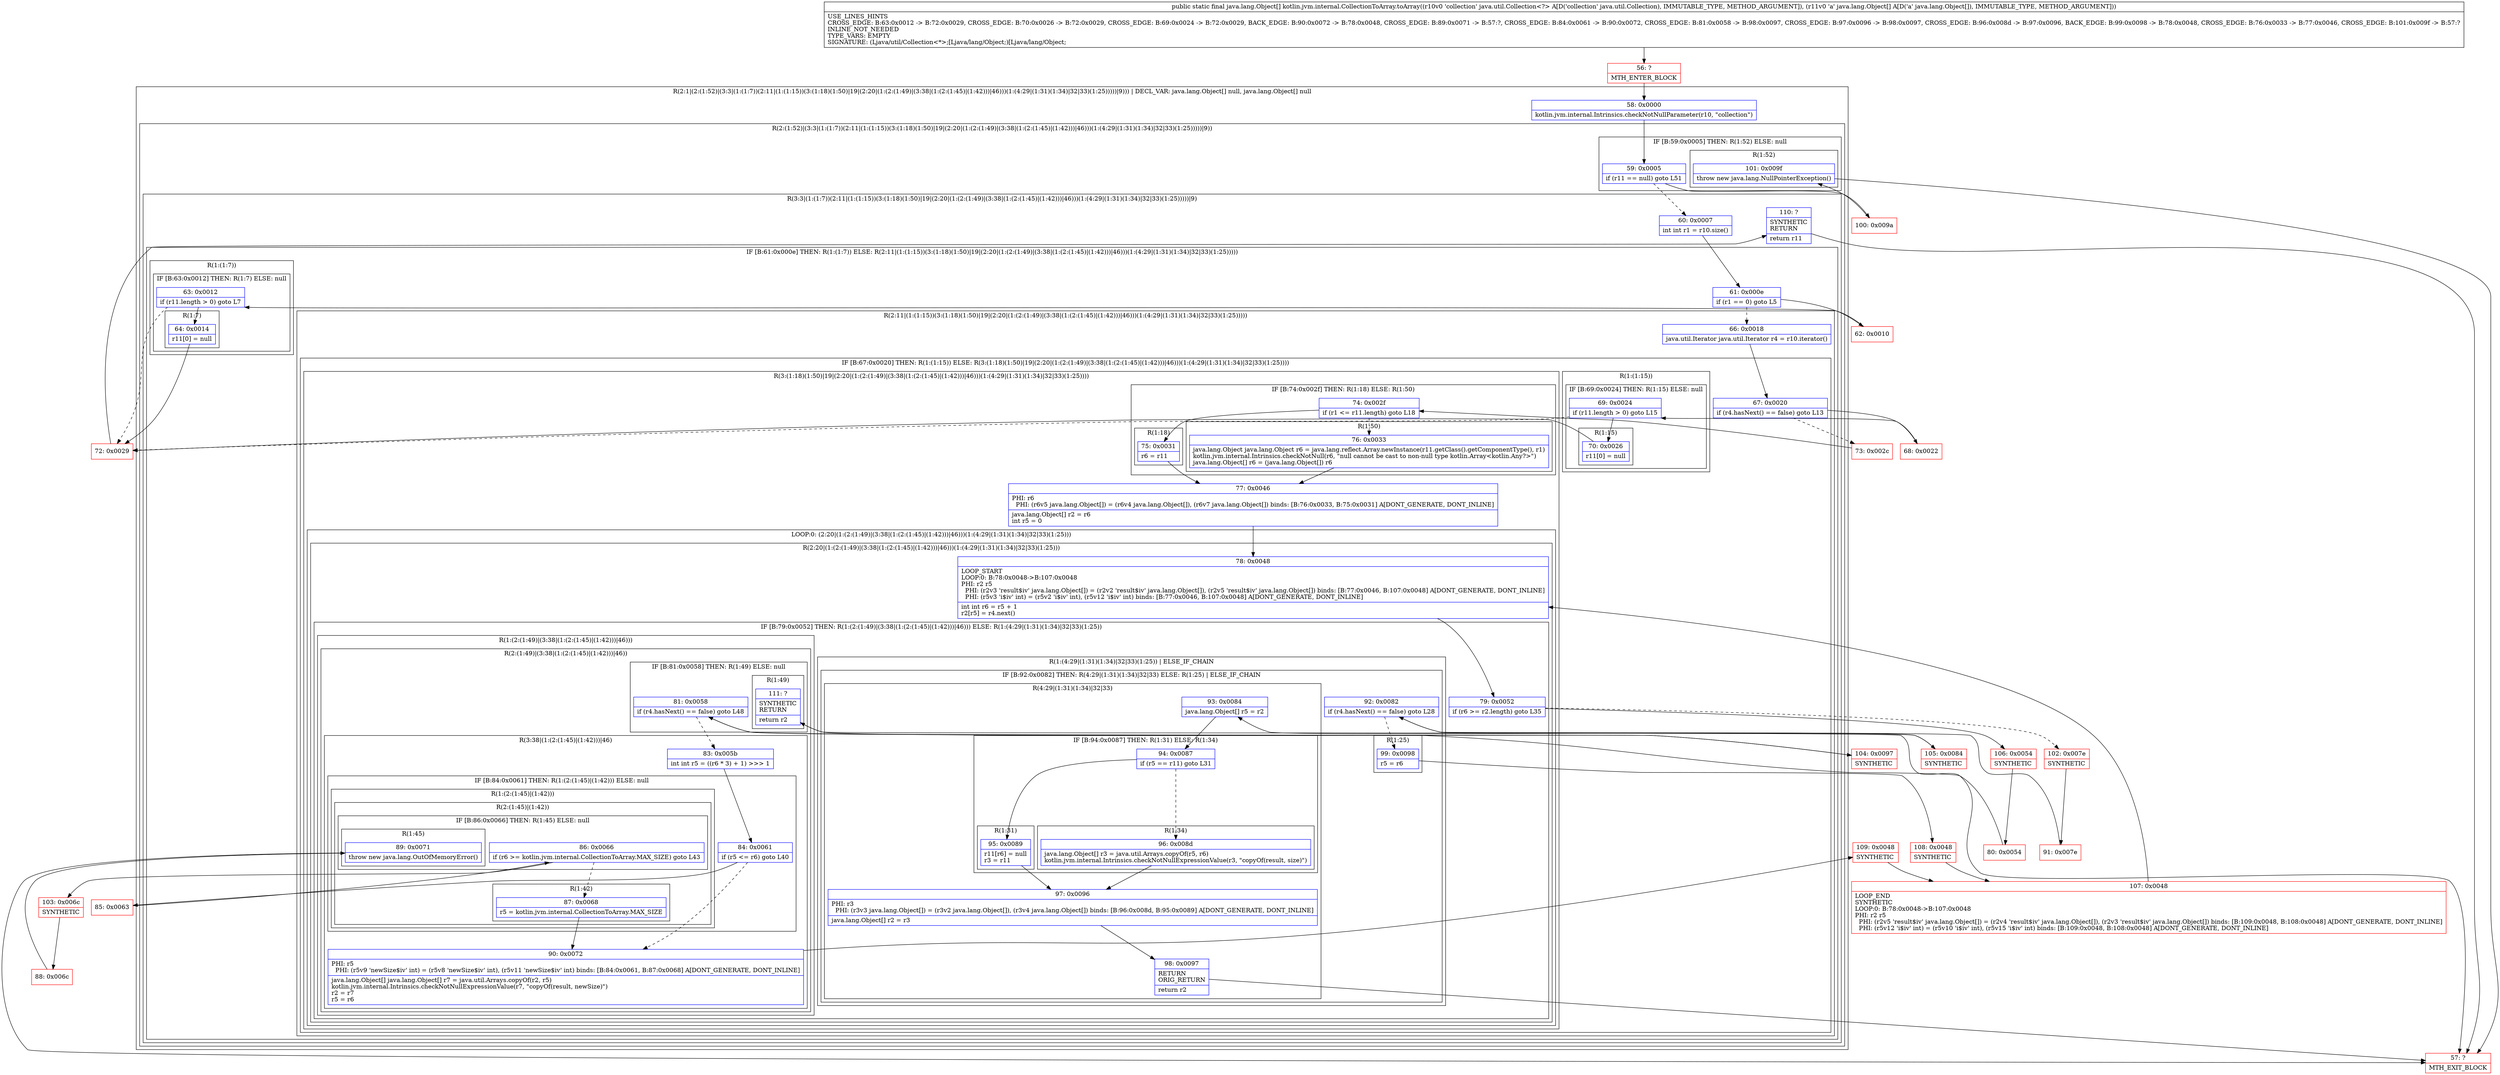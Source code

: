 digraph "CFG forkotlin.jvm.internal.CollectionToArray.toArray(Ljava\/util\/Collection;[Ljava\/lang\/Object;)[Ljava\/lang\/Object;" {
subgraph cluster_Region_1481919798 {
label = "R(2:1|(2:(1:52)|(3:3|(1:(1:7))(2:11|(1:(1:15))(3:(1:18)(1:50)|19|(2:20|(1:(2:(1:49)|(3:38|(1:(2:(1:45)|(1:42)))|46)))(1:(4:29|(1:31)(1:34)|32|33)(1:25)))))|9))) | DECL_VAR: java.lang.Object[] null, java.lang.Object[] null\l";
node [shape=record,color=blue];
Node_58 [shape=record,label="{58\:\ 0x0000|kotlin.jvm.internal.Intrinsics.checkNotNullParameter(r10, \"collection\")\l}"];
subgraph cluster_Region_572534788 {
label = "R(2:(1:52)|(3:3|(1:(1:7))(2:11|(1:(1:15))(3:(1:18)(1:50)|19|(2:20|(1:(2:(1:49)|(3:38|(1:(2:(1:45)|(1:42)))|46)))(1:(4:29|(1:31)(1:34)|32|33)(1:25)))))|9))";
node [shape=record,color=blue];
subgraph cluster_IfRegion_1683229866 {
label = "IF [B:59:0x0005] THEN: R(1:52) ELSE: null";
node [shape=record,color=blue];
Node_59 [shape=record,label="{59\:\ 0x0005|if (r11 == null) goto L51\l}"];
subgraph cluster_Region_938441739 {
label = "R(1:52)";
node [shape=record,color=blue];
Node_101 [shape=record,label="{101\:\ 0x009f|throw new java.lang.NullPointerException()\l}"];
}
}
subgraph cluster_Region_537048775 {
label = "R(3:3|(1:(1:7))(2:11|(1:(1:15))(3:(1:18)(1:50)|19|(2:20|(1:(2:(1:49)|(3:38|(1:(2:(1:45)|(1:42)))|46)))(1:(4:29|(1:31)(1:34)|32|33)(1:25)))))|9)";
node [shape=record,color=blue];
Node_60 [shape=record,label="{60\:\ 0x0007|int int r1 = r10.size()\l}"];
subgraph cluster_IfRegion_1357505738 {
label = "IF [B:61:0x000e] THEN: R(1:(1:7)) ELSE: R(2:11|(1:(1:15))(3:(1:18)(1:50)|19|(2:20|(1:(2:(1:49)|(3:38|(1:(2:(1:45)|(1:42)))|46)))(1:(4:29|(1:31)(1:34)|32|33)(1:25)))))";
node [shape=record,color=blue];
Node_61 [shape=record,label="{61\:\ 0x000e|if (r1 == 0) goto L5\l}"];
subgraph cluster_Region_1302903357 {
label = "R(1:(1:7))";
node [shape=record,color=blue];
subgraph cluster_IfRegion_1848312732 {
label = "IF [B:63:0x0012] THEN: R(1:7) ELSE: null";
node [shape=record,color=blue];
Node_63 [shape=record,label="{63\:\ 0x0012|if (r11.length \> 0) goto L7\l}"];
subgraph cluster_Region_719217583 {
label = "R(1:7)";
node [shape=record,color=blue];
Node_64 [shape=record,label="{64\:\ 0x0014|r11[0] = null\l}"];
}
}
}
subgraph cluster_Region_213439247 {
label = "R(2:11|(1:(1:15))(3:(1:18)(1:50)|19|(2:20|(1:(2:(1:49)|(3:38|(1:(2:(1:45)|(1:42)))|46)))(1:(4:29|(1:31)(1:34)|32|33)(1:25)))))";
node [shape=record,color=blue];
Node_66 [shape=record,label="{66\:\ 0x0018|java.util.Iterator java.util.Iterator r4 = r10.iterator()\l}"];
subgraph cluster_IfRegion_325630438 {
label = "IF [B:67:0x0020] THEN: R(1:(1:15)) ELSE: R(3:(1:18)(1:50)|19|(2:20|(1:(2:(1:49)|(3:38|(1:(2:(1:45)|(1:42)))|46)))(1:(4:29|(1:31)(1:34)|32|33)(1:25))))";
node [shape=record,color=blue];
Node_67 [shape=record,label="{67\:\ 0x0020|if (r4.hasNext() == false) goto L13\l}"];
subgraph cluster_Region_1721589211 {
label = "R(1:(1:15))";
node [shape=record,color=blue];
subgraph cluster_IfRegion_1860987495 {
label = "IF [B:69:0x0024] THEN: R(1:15) ELSE: null";
node [shape=record,color=blue];
Node_69 [shape=record,label="{69\:\ 0x0024|if (r11.length \> 0) goto L15\l}"];
subgraph cluster_Region_1491968965 {
label = "R(1:15)";
node [shape=record,color=blue];
Node_70 [shape=record,label="{70\:\ 0x0026|r11[0] = null\l}"];
}
}
}
subgraph cluster_Region_218867305 {
label = "R(3:(1:18)(1:50)|19|(2:20|(1:(2:(1:49)|(3:38|(1:(2:(1:45)|(1:42)))|46)))(1:(4:29|(1:31)(1:34)|32|33)(1:25))))";
node [shape=record,color=blue];
subgraph cluster_IfRegion_2095608941 {
label = "IF [B:74:0x002f] THEN: R(1:18) ELSE: R(1:50)";
node [shape=record,color=blue];
Node_74 [shape=record,label="{74\:\ 0x002f|if (r1 \<= r11.length) goto L18\l}"];
subgraph cluster_Region_1186691432 {
label = "R(1:18)";
node [shape=record,color=blue];
Node_75 [shape=record,label="{75\:\ 0x0031|r6 = r11\l}"];
}
subgraph cluster_Region_960101985 {
label = "R(1:50)";
node [shape=record,color=blue];
Node_76 [shape=record,label="{76\:\ 0x0033|java.lang.Object java.lang.Object r6 = java.lang.reflect.Array.newInstance(r11.getClass().getComponentType(), r1)\lkotlin.jvm.internal.Intrinsics.checkNotNull(r6, \"null cannot be cast to non\-null type kotlin.Array\<kotlin.Any?\>\")\ljava.lang.Object[] r6 = (java.lang.Object[]) r6\l}"];
}
}
Node_77 [shape=record,label="{77\:\ 0x0046|PHI: r6 \l  PHI: (r6v5 java.lang.Object[]) = (r6v4 java.lang.Object[]), (r6v7 java.lang.Object[]) binds: [B:76:0x0033, B:75:0x0031] A[DONT_GENERATE, DONT_INLINE]\l|java.lang.Object[] r2 = r6\lint r5 = 0\l}"];
subgraph cluster_LoopRegion_24600684 {
label = "LOOP:0: (2:20|(1:(2:(1:49)|(3:38|(1:(2:(1:45)|(1:42)))|46)))(1:(4:29|(1:31)(1:34)|32|33)(1:25)))";
node [shape=record,color=blue];
subgraph cluster_Region_740097274 {
label = "R(2:20|(1:(2:(1:49)|(3:38|(1:(2:(1:45)|(1:42)))|46)))(1:(4:29|(1:31)(1:34)|32|33)(1:25)))";
node [shape=record,color=blue];
Node_78 [shape=record,label="{78\:\ 0x0048|LOOP_START\lLOOP:0: B:78:0x0048\-\>B:107:0x0048\lPHI: r2 r5 \l  PHI: (r2v3 'result$iv' java.lang.Object[]) = (r2v2 'result$iv' java.lang.Object[]), (r2v5 'result$iv' java.lang.Object[]) binds: [B:77:0x0046, B:107:0x0048] A[DONT_GENERATE, DONT_INLINE]\l  PHI: (r5v3 'i$iv' int) = (r5v2 'i$iv' int), (r5v12 'i$iv' int) binds: [B:77:0x0046, B:107:0x0048] A[DONT_GENERATE, DONT_INLINE]\l|int int r6 = r5 + 1\lr2[r5] = r4.next()\l}"];
subgraph cluster_IfRegion_335036435 {
label = "IF [B:79:0x0052] THEN: R(1:(2:(1:49)|(3:38|(1:(2:(1:45)|(1:42)))|46))) ELSE: R(1:(4:29|(1:31)(1:34)|32|33)(1:25))";
node [shape=record,color=blue];
Node_79 [shape=record,label="{79\:\ 0x0052|if (r6 \>= r2.length) goto L35\l}"];
subgraph cluster_Region_218662428 {
label = "R(1:(2:(1:49)|(3:38|(1:(2:(1:45)|(1:42)))|46)))";
node [shape=record,color=blue];
subgraph cluster_Region_3832456 {
label = "R(2:(1:49)|(3:38|(1:(2:(1:45)|(1:42)))|46))";
node [shape=record,color=blue];
subgraph cluster_IfRegion_1520489966 {
label = "IF [B:81:0x0058] THEN: R(1:49) ELSE: null";
node [shape=record,color=blue];
Node_81 [shape=record,label="{81\:\ 0x0058|if (r4.hasNext() == false) goto L48\l}"];
subgraph cluster_Region_236260157 {
label = "R(1:49)";
node [shape=record,color=blue];
Node_111 [shape=record,label="{111\:\ ?|SYNTHETIC\lRETURN\l|return r2\l}"];
}
}
subgraph cluster_Region_1373113731 {
label = "R(3:38|(1:(2:(1:45)|(1:42)))|46)";
node [shape=record,color=blue];
Node_83 [shape=record,label="{83\:\ 0x005b|int int r5 = ((r6 * 3) + 1) \>\>\> 1\l}"];
subgraph cluster_IfRegion_519130897 {
label = "IF [B:84:0x0061] THEN: R(1:(2:(1:45)|(1:42))) ELSE: null";
node [shape=record,color=blue];
Node_84 [shape=record,label="{84\:\ 0x0061|if (r5 \<= r6) goto L40\l}"];
subgraph cluster_Region_897319617 {
label = "R(1:(2:(1:45)|(1:42)))";
node [shape=record,color=blue];
subgraph cluster_Region_254959618 {
label = "R(2:(1:45)|(1:42))";
node [shape=record,color=blue];
subgraph cluster_IfRegion_949740305 {
label = "IF [B:86:0x0066] THEN: R(1:45) ELSE: null";
node [shape=record,color=blue];
Node_86 [shape=record,label="{86\:\ 0x0066|if (r6 \>= kotlin.jvm.internal.CollectionToArray.MAX_SIZE) goto L43\l}"];
subgraph cluster_Region_1187196830 {
label = "R(1:45)";
node [shape=record,color=blue];
Node_89 [shape=record,label="{89\:\ 0x0071|throw new java.lang.OutOfMemoryError()\l}"];
}
}
subgraph cluster_Region_281914995 {
label = "R(1:42)";
node [shape=record,color=blue];
Node_87 [shape=record,label="{87\:\ 0x0068|r5 = kotlin.jvm.internal.CollectionToArray.MAX_SIZE\l}"];
}
}
}
}
Node_90 [shape=record,label="{90\:\ 0x0072|PHI: r5 \l  PHI: (r5v9 'newSize$iv' int) = (r5v8 'newSize$iv' int), (r5v11 'newSize$iv' int) binds: [B:84:0x0061, B:87:0x0068] A[DONT_GENERATE, DONT_INLINE]\l|java.lang.Object[] java.lang.Object[] r7 = java.util.Arrays.copyOf(r2, r5)\lkotlin.jvm.internal.Intrinsics.checkNotNullExpressionValue(r7, \"copyOf(result, newSize)\")\lr2 = r7\lr5 = r6\l}"];
}
}
}
subgraph cluster_Region_369030132 {
label = "R(1:(4:29|(1:31)(1:34)|32|33)(1:25)) | ELSE_IF_CHAIN\l";
node [shape=record,color=blue];
subgraph cluster_IfRegion_281691422 {
label = "IF [B:92:0x0082] THEN: R(4:29|(1:31)(1:34)|32|33) ELSE: R(1:25) | ELSE_IF_CHAIN\l";
node [shape=record,color=blue];
Node_92 [shape=record,label="{92\:\ 0x0082|if (r4.hasNext() == false) goto L28\l}"];
subgraph cluster_Region_1585302648 {
label = "R(4:29|(1:31)(1:34)|32|33)";
node [shape=record,color=blue];
Node_93 [shape=record,label="{93\:\ 0x0084|java.lang.Object[] r5 = r2\l}"];
subgraph cluster_IfRegion_2007585808 {
label = "IF [B:94:0x0087] THEN: R(1:31) ELSE: R(1:34)";
node [shape=record,color=blue];
Node_94 [shape=record,label="{94\:\ 0x0087|if (r5 == r11) goto L31\l}"];
subgraph cluster_Region_146142838 {
label = "R(1:31)";
node [shape=record,color=blue];
Node_95 [shape=record,label="{95\:\ 0x0089|r11[r6] = null\lr3 = r11\l}"];
}
subgraph cluster_Region_80797759 {
label = "R(1:34)";
node [shape=record,color=blue];
Node_96 [shape=record,label="{96\:\ 0x008d|java.lang.Object[] r3 = java.util.Arrays.copyOf(r5, r6)\lkotlin.jvm.internal.Intrinsics.checkNotNullExpressionValue(r3, \"copyOf(result, size)\")\l}"];
}
}
Node_97 [shape=record,label="{97\:\ 0x0096|PHI: r3 \l  PHI: (r3v3 java.lang.Object[]) = (r3v2 java.lang.Object[]), (r3v4 java.lang.Object[]) binds: [B:96:0x008d, B:95:0x0089] A[DONT_GENERATE, DONT_INLINE]\l|java.lang.Object[] r2 = r3\l}"];
Node_98 [shape=record,label="{98\:\ 0x0097|RETURN\lORIG_RETURN\l|return r2\l}"];
}
subgraph cluster_Region_1339586081 {
label = "R(1:25)";
node [shape=record,color=blue];
Node_99 [shape=record,label="{99\:\ 0x0098|r5 = r6\l}"];
}
}
}
}
}
}
}
}
}
}
Node_110 [shape=record,label="{110\:\ ?|SYNTHETIC\lRETURN\l|return r11\l}"];
}
}
}
Node_56 [shape=record,color=red,label="{56\:\ ?|MTH_ENTER_BLOCK\l}"];
Node_62 [shape=record,color=red,label="{62\:\ 0x0010}"];
Node_72 [shape=record,color=red,label="{72\:\ 0x0029}"];
Node_57 [shape=record,color=red,label="{57\:\ ?|MTH_EXIT_BLOCK\l}"];
Node_68 [shape=record,color=red,label="{68\:\ 0x0022}"];
Node_73 [shape=record,color=red,label="{73\:\ 0x002c}"];
Node_102 [shape=record,color=red,label="{102\:\ 0x007e|SYNTHETIC\l}"];
Node_91 [shape=record,color=red,label="{91\:\ 0x007e}"];
Node_108 [shape=record,color=red,label="{108\:\ 0x0048|SYNTHETIC\l}"];
Node_107 [shape=record,color=red,label="{107\:\ 0x0048|LOOP_END\lSYNTHETIC\lLOOP:0: B:78:0x0048\-\>B:107:0x0048\lPHI: r2 r5 \l  PHI: (r2v5 'result$iv' java.lang.Object[]) = (r2v4 'result$iv' java.lang.Object[]), (r2v3 'result$iv' java.lang.Object[]) binds: [B:109:0x0048, B:108:0x0048] A[DONT_GENERATE, DONT_INLINE]\l  PHI: (r5v12 'i$iv' int) = (r5v10 'i$iv' int), (r5v15 'i$iv' int) binds: [B:109:0x0048, B:108:0x0048] A[DONT_GENERATE, DONT_INLINE]\l}"];
Node_105 [shape=record,color=red,label="{105\:\ 0x0084|SYNTHETIC\l}"];
Node_106 [shape=record,color=red,label="{106\:\ 0x0054|SYNTHETIC\l}"];
Node_80 [shape=record,color=red,label="{80\:\ 0x0054}"];
Node_85 [shape=record,color=red,label="{85\:\ 0x0063}"];
Node_103 [shape=record,color=red,label="{103\:\ 0x006c|SYNTHETIC\l}"];
Node_88 [shape=record,color=red,label="{88\:\ 0x006c}"];
Node_109 [shape=record,color=red,label="{109\:\ 0x0048|SYNTHETIC\l}"];
Node_104 [shape=record,color=red,label="{104\:\ 0x0097|SYNTHETIC\l}"];
Node_100 [shape=record,color=red,label="{100\:\ 0x009a}"];
MethodNode[shape=record,label="{public static final java.lang.Object[] kotlin.jvm.internal.CollectionToArray.toArray((r10v0 'collection' java.util.Collection\<?\> A[D('collection' java.util.Collection), IMMUTABLE_TYPE, METHOD_ARGUMENT]), (r11v0 'a' java.lang.Object[] A[D('a' java.lang.Object[]), IMMUTABLE_TYPE, METHOD_ARGUMENT]))  | USE_LINES_HINTS\lCROSS_EDGE: B:63:0x0012 \-\> B:72:0x0029, CROSS_EDGE: B:70:0x0026 \-\> B:72:0x0029, CROSS_EDGE: B:69:0x0024 \-\> B:72:0x0029, BACK_EDGE: B:90:0x0072 \-\> B:78:0x0048, CROSS_EDGE: B:89:0x0071 \-\> B:57:?, CROSS_EDGE: B:84:0x0061 \-\> B:90:0x0072, CROSS_EDGE: B:81:0x0058 \-\> B:98:0x0097, CROSS_EDGE: B:97:0x0096 \-\> B:98:0x0097, CROSS_EDGE: B:96:0x008d \-\> B:97:0x0096, BACK_EDGE: B:99:0x0098 \-\> B:78:0x0048, CROSS_EDGE: B:76:0x0033 \-\> B:77:0x0046, CROSS_EDGE: B:101:0x009f \-\> B:57:?\lINLINE_NOT_NEEDED\lTYPE_VARS: EMPTY\lSIGNATURE: (Ljava\/util\/Collection\<*\>;[Ljava\/lang\/Object;)[Ljava\/lang\/Object;\l}"];
MethodNode -> Node_56;Node_58 -> Node_59;
Node_59 -> Node_60[style=dashed];
Node_59 -> Node_100;
Node_101 -> Node_57;
Node_60 -> Node_61;
Node_61 -> Node_62;
Node_61 -> Node_66[style=dashed];
Node_63 -> Node_64;
Node_63 -> Node_72[style=dashed];
Node_64 -> Node_72;
Node_66 -> Node_67;
Node_67 -> Node_68;
Node_67 -> Node_73[style=dashed];
Node_69 -> Node_70;
Node_69 -> Node_72[style=dashed];
Node_70 -> Node_72;
Node_74 -> Node_75;
Node_74 -> Node_76[style=dashed];
Node_75 -> Node_77;
Node_76 -> Node_77;
Node_77 -> Node_78;
Node_78 -> Node_79;
Node_79 -> Node_102[style=dashed];
Node_79 -> Node_106;
Node_81 -> Node_83[style=dashed];
Node_81 -> Node_104;
Node_111 -> Node_57;
Node_83 -> Node_84;
Node_84 -> Node_85;
Node_84 -> Node_90[style=dashed];
Node_86 -> Node_87[style=dashed];
Node_86 -> Node_103;
Node_89 -> Node_57;
Node_87 -> Node_90;
Node_90 -> Node_109;
Node_92 -> Node_99[style=dashed];
Node_92 -> Node_105;
Node_93 -> Node_94;
Node_94 -> Node_95;
Node_94 -> Node_96[style=dashed];
Node_95 -> Node_97;
Node_96 -> Node_97;
Node_97 -> Node_98;
Node_98 -> Node_57;
Node_99 -> Node_108;
Node_110 -> Node_57;
Node_56 -> Node_58;
Node_62 -> Node_63;
Node_72 -> Node_110;
Node_68 -> Node_69;
Node_73 -> Node_74;
Node_102 -> Node_91;
Node_91 -> Node_92;
Node_108 -> Node_107;
Node_107 -> Node_78;
Node_105 -> Node_93;
Node_106 -> Node_80;
Node_80 -> Node_81;
Node_85 -> Node_86;
Node_103 -> Node_88;
Node_88 -> Node_89;
Node_109 -> Node_107;
Node_104 -> Node_111;
Node_100 -> Node_101;
}

